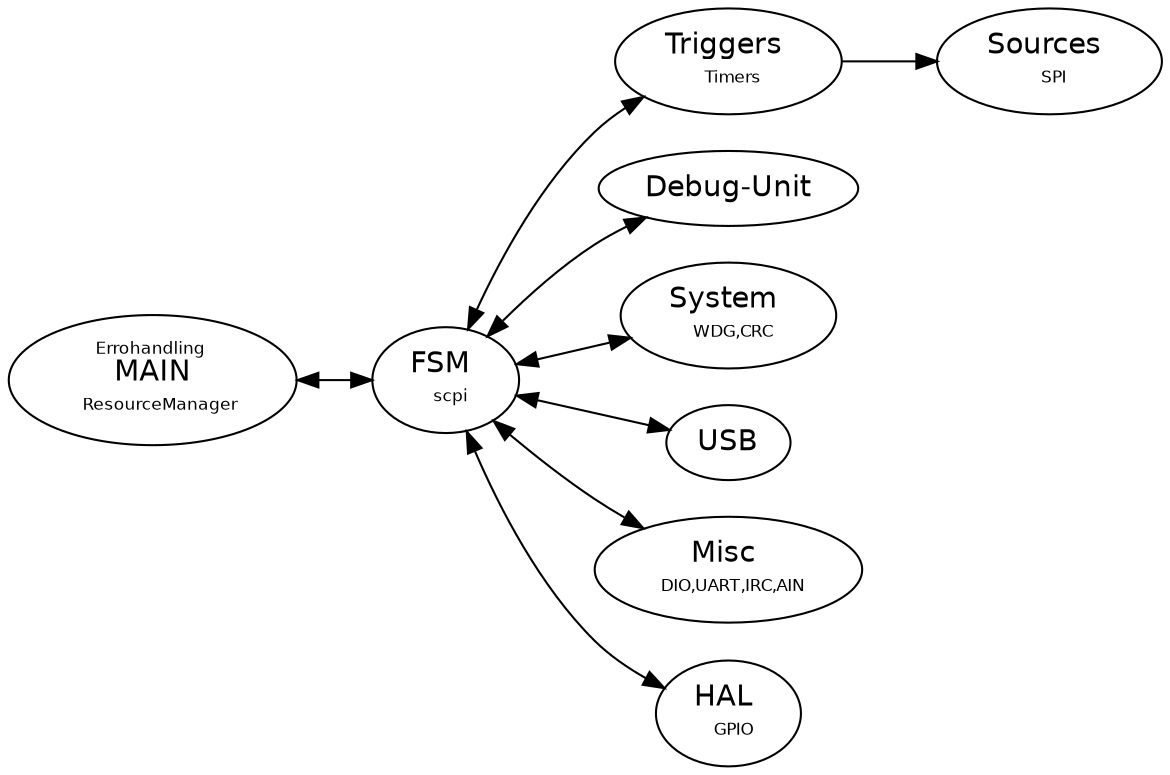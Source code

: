 digraph Layers
{
	
		# splines = ortho
	# node 		[style = rounded, shape = box]
	rankdir = LR;
	graph [fontname = "helvetica"];
	node [fontname = "helvetica"];
	edge [fontname = "helvetica"];

	main	[label=<
		<FONT POINT-SIZE="8">Errohandling </FONT><br/> 
		MAIN <br/> 
		<FONT POINT-SIZE="8"> ResourceManager</FONT>>]
	trig    [label=<Triggers <br/> <FONT POINT-SIZE="8">Timers</FONT>>]
	sour    [label=<Sources <br/> <FONT POINT-SIZE="8">SPI</FONT>>]
	dbg     [label=<Debug-Unit>]
	syst    [label=<System <br/> <FONT POINT-SIZE="8">WDG,CRC</FONT>>]
	fsm     [label=<FSM <br/> <FONT POINT-SIZE="8">scpi</FONT>>]
	usb     [label=<USB>]
	misc    [label=<Misc <br/> <FONT POINT-SIZE="8">DIO,UART,IRC,AIN</FONT>>]
	hal    [label=<HAL <br/> <FONT POINT-SIZE="8">GPIO</FONT>>]
	
	fsm -> trig [dir=both]
    trig -> sour
	fsm -> syst [dir=both]
	main->fsm [dir=both]
	fsm -> usb [dir=both]
	fsm -> misc [dir=both]
	fsm -> hal [dir=both]
	fsm -> dbg  [dir=both]

}